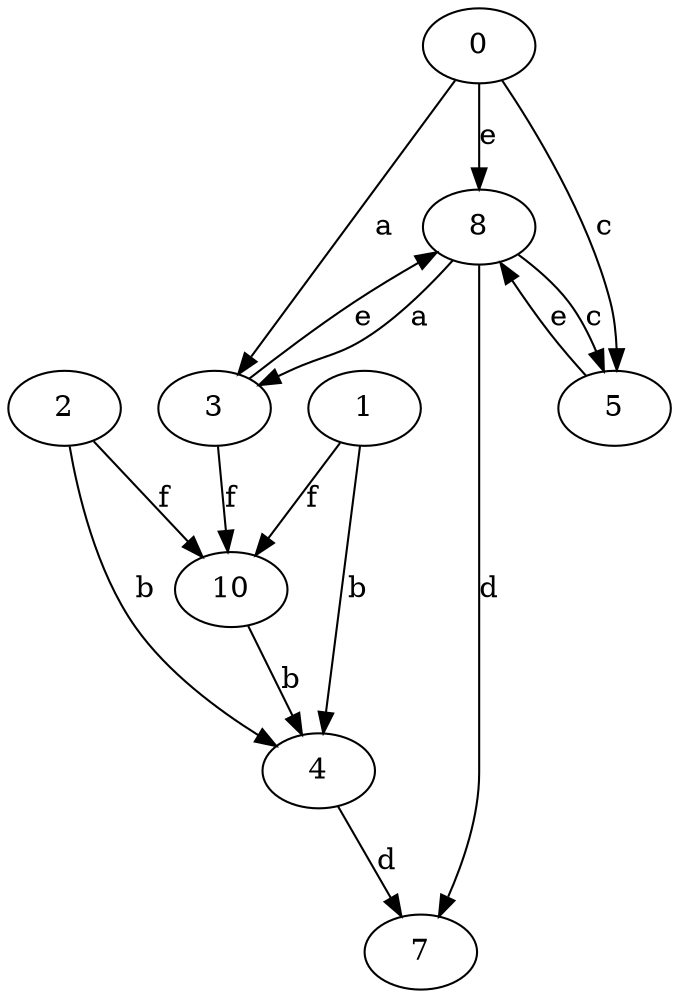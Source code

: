 strict digraph  {
2;
3;
0;
4;
1;
5;
7;
8;
10;
2 -> 4  [label=b];
2 -> 10  [label=f];
3 -> 8  [label=e];
3 -> 10  [label=f];
0 -> 3  [label=a];
0 -> 5  [label=c];
0 -> 8  [label=e];
4 -> 7  [label=d];
1 -> 4  [label=b];
1 -> 10  [label=f];
5 -> 8  [label=e];
8 -> 3  [label=a];
8 -> 5  [label=c];
8 -> 7  [label=d];
10 -> 4  [label=b];
}
